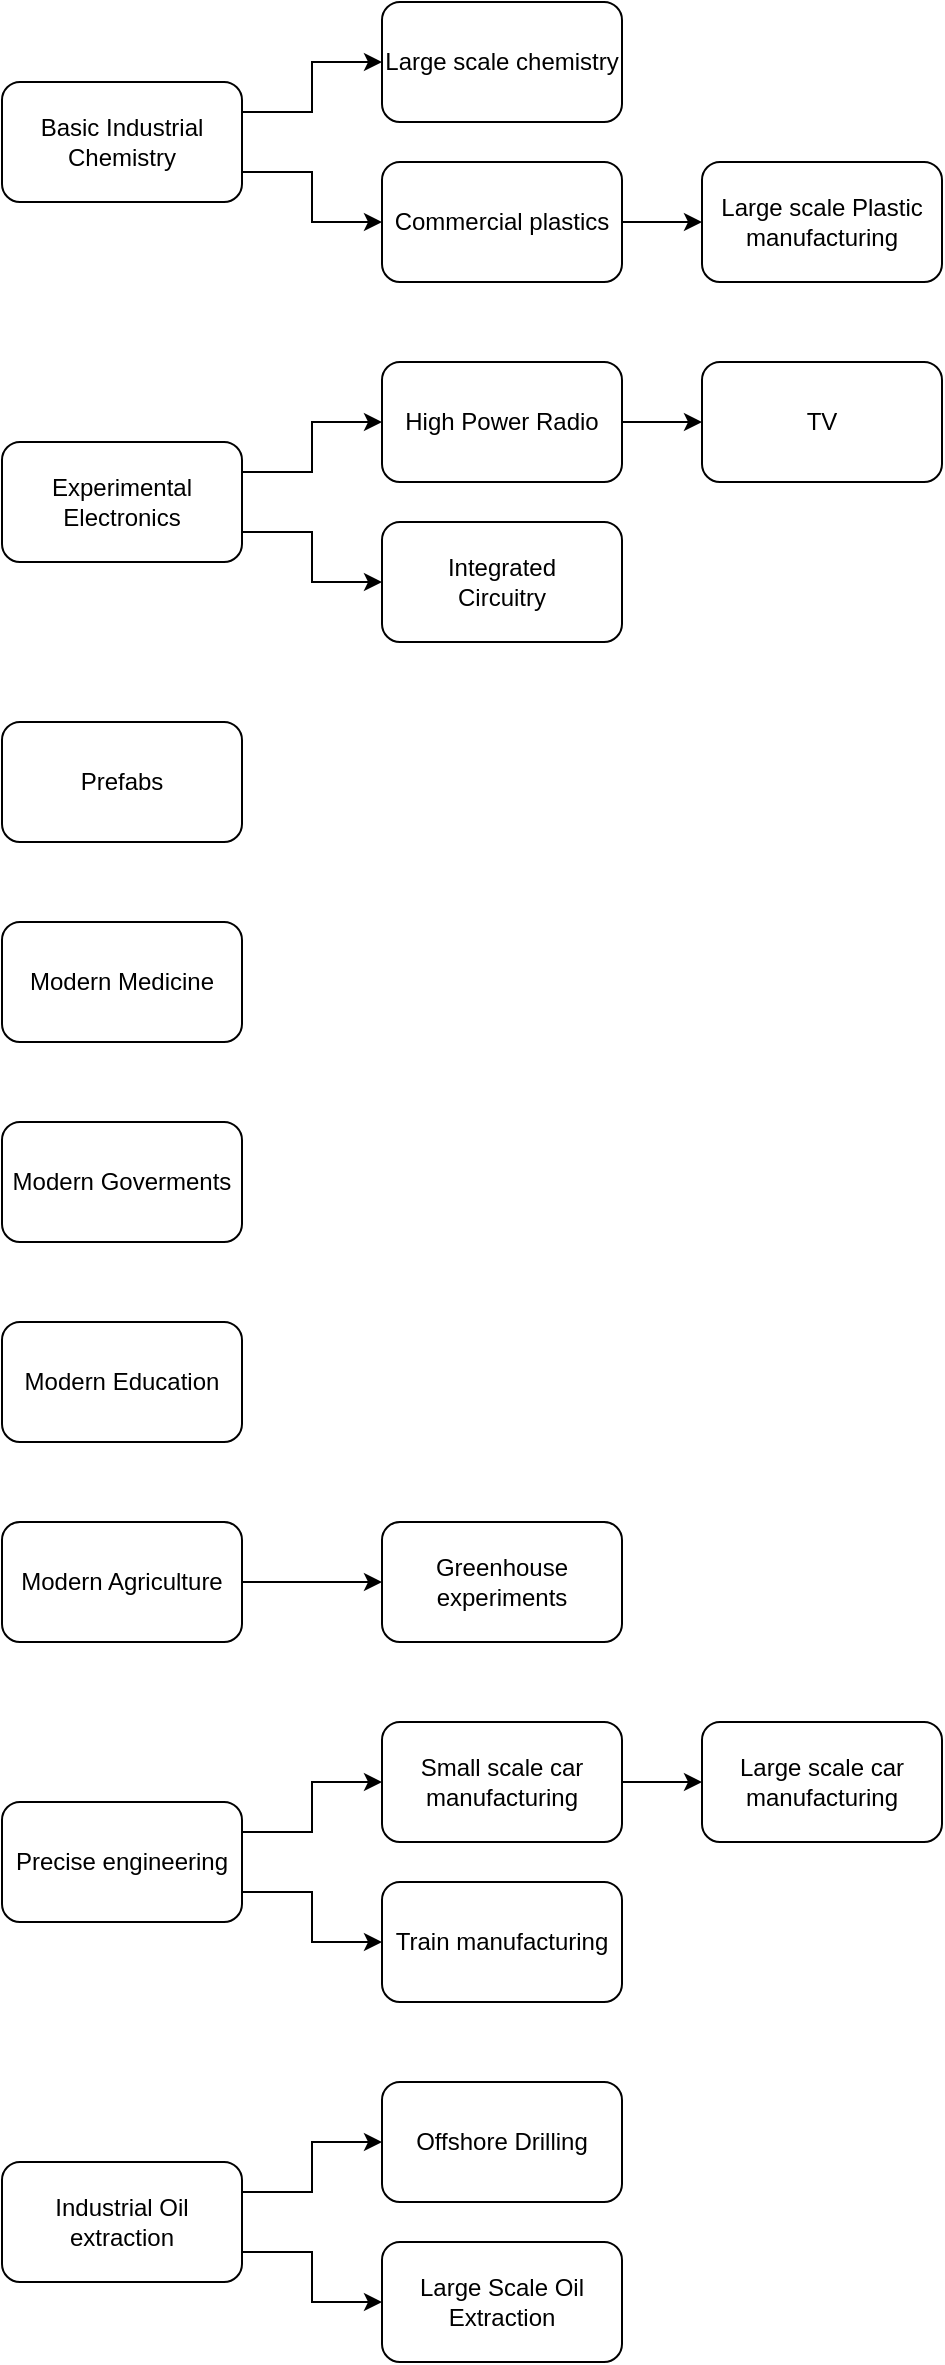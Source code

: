 <mxfile version="12.8.1" type="github">
  <diagram id="C5RBs43oDa-KdzZeNtuy" name="Page-1">
    <mxGraphModel dx="1038" dy="575" grid="1" gridSize="10" guides="1" tooltips="1" connect="1" arrows="1" fold="1" page="1" pageScale="1" pageWidth="827" pageHeight="1169" math="0" shadow="0">
      <root>
        <mxCell id="WIyWlLk6GJQsqaUBKTNV-0" />
        <mxCell id="WIyWlLk6GJQsqaUBKTNV-1" parent="WIyWlLk6GJQsqaUBKTNV-0" />
        <mxCell id="NFmhJHQ9qTfSH904lzhk-6" style="edgeStyle=orthogonalEdgeStyle;rounded=0;orthogonalLoop=1;jettySize=auto;html=1;exitX=1;exitY=0.75;exitDx=0;exitDy=0;entryX=0;entryY=0.5;entryDx=0;entryDy=0;" edge="1" parent="WIyWlLk6GJQsqaUBKTNV-1" source="NFmhJHQ9qTfSH904lzhk-0" target="NFmhJHQ9qTfSH904lzhk-4">
          <mxGeometry relative="1" as="geometry" />
        </mxCell>
        <mxCell id="NFmhJHQ9qTfSH904lzhk-8" style="edgeStyle=orthogonalEdgeStyle;rounded=0;orthogonalLoop=1;jettySize=auto;html=1;exitX=1;exitY=0.25;exitDx=0;exitDy=0;" edge="1" parent="WIyWlLk6GJQsqaUBKTNV-1" source="NFmhJHQ9qTfSH904lzhk-0" target="NFmhJHQ9qTfSH904lzhk-7">
          <mxGeometry relative="1" as="geometry" />
        </mxCell>
        <mxCell id="NFmhJHQ9qTfSH904lzhk-0" value="Basic Industrial Chemistry" style="rounded=1;whiteSpace=wrap;html=1;" vertex="1" parent="WIyWlLk6GJQsqaUBKTNV-1">
          <mxGeometry x="120" y="80" width="120" height="60" as="geometry" />
        </mxCell>
        <mxCell id="NFmhJHQ9qTfSH904lzhk-9" style="edgeStyle=orthogonalEdgeStyle;rounded=0;orthogonalLoop=1;jettySize=auto;html=1;exitX=1;exitY=0.25;exitDx=0;exitDy=0;" edge="1" parent="WIyWlLk6GJQsqaUBKTNV-1" source="NFmhJHQ9qTfSH904lzhk-1" target="NFmhJHQ9qTfSH904lzhk-2">
          <mxGeometry relative="1" as="geometry" />
        </mxCell>
        <mxCell id="NFmhJHQ9qTfSH904lzhk-10" style="edgeStyle=orthogonalEdgeStyle;rounded=0;orthogonalLoop=1;jettySize=auto;html=1;exitX=1;exitY=0.75;exitDx=0;exitDy=0;" edge="1" parent="WIyWlLk6GJQsqaUBKTNV-1" source="NFmhJHQ9qTfSH904lzhk-1" target="NFmhJHQ9qTfSH904lzhk-3">
          <mxGeometry relative="1" as="geometry" />
        </mxCell>
        <mxCell id="NFmhJHQ9qTfSH904lzhk-1" value="Experimental Electronics" style="rounded=1;whiteSpace=wrap;html=1;" vertex="1" parent="WIyWlLk6GJQsqaUBKTNV-1">
          <mxGeometry x="120" y="260" width="120" height="60" as="geometry" />
        </mxCell>
        <mxCell id="NFmhJHQ9qTfSH904lzhk-13" style="edgeStyle=orthogonalEdgeStyle;rounded=0;orthogonalLoop=1;jettySize=auto;html=1;exitX=1;exitY=0.5;exitDx=0;exitDy=0;entryX=0;entryY=0.5;entryDx=0;entryDy=0;" edge="1" parent="WIyWlLk6GJQsqaUBKTNV-1" source="NFmhJHQ9qTfSH904lzhk-2" target="NFmhJHQ9qTfSH904lzhk-11">
          <mxGeometry relative="1" as="geometry" />
        </mxCell>
        <mxCell id="NFmhJHQ9qTfSH904lzhk-2" value="High Power Radio" style="rounded=1;whiteSpace=wrap;html=1;" vertex="1" parent="WIyWlLk6GJQsqaUBKTNV-1">
          <mxGeometry x="310" y="220" width="120" height="60" as="geometry" />
        </mxCell>
        <mxCell id="NFmhJHQ9qTfSH904lzhk-3" value="Integrated&lt;br&gt;Circuitry" style="rounded=1;whiteSpace=wrap;html=1;" vertex="1" parent="WIyWlLk6GJQsqaUBKTNV-1">
          <mxGeometry x="310" y="300" width="120" height="60" as="geometry" />
        </mxCell>
        <mxCell id="NFmhJHQ9qTfSH904lzhk-17" style="edgeStyle=orthogonalEdgeStyle;rounded=0;orthogonalLoop=1;jettySize=auto;html=1;exitX=1;exitY=0.5;exitDx=0;exitDy=0;entryX=0;entryY=0.5;entryDx=0;entryDy=0;" edge="1" parent="WIyWlLk6GJQsqaUBKTNV-1" source="NFmhJHQ9qTfSH904lzhk-4" target="NFmhJHQ9qTfSH904lzhk-16">
          <mxGeometry relative="1" as="geometry" />
        </mxCell>
        <mxCell id="NFmhJHQ9qTfSH904lzhk-4" value="Commercial plastics&lt;br&gt;" style="rounded=1;whiteSpace=wrap;html=1;" vertex="1" parent="WIyWlLk6GJQsqaUBKTNV-1">
          <mxGeometry x="310" y="120" width="120" height="60" as="geometry" />
        </mxCell>
        <mxCell id="NFmhJHQ9qTfSH904lzhk-7" value="Large scale chemistry&lt;br&gt;" style="rounded=1;whiteSpace=wrap;html=1;" vertex="1" parent="WIyWlLk6GJQsqaUBKTNV-1">
          <mxGeometry x="310" y="40" width="120" height="60" as="geometry" />
        </mxCell>
        <mxCell id="NFmhJHQ9qTfSH904lzhk-11" value="TV" style="rounded=1;whiteSpace=wrap;html=1;" vertex="1" parent="WIyWlLk6GJQsqaUBKTNV-1">
          <mxGeometry x="470" y="220" width="120" height="60" as="geometry" />
        </mxCell>
        <mxCell id="NFmhJHQ9qTfSH904lzhk-14" value="Modern Medicine" style="rounded=1;whiteSpace=wrap;html=1;" vertex="1" parent="WIyWlLk6GJQsqaUBKTNV-1">
          <mxGeometry x="120" y="500" width="120" height="60" as="geometry" />
        </mxCell>
        <mxCell id="NFmhJHQ9qTfSH904lzhk-15" value="Modern Goverments" style="rounded=1;whiteSpace=wrap;html=1;" vertex="1" parent="WIyWlLk6GJQsqaUBKTNV-1">
          <mxGeometry x="120" y="600" width="120" height="60" as="geometry" />
        </mxCell>
        <mxCell id="NFmhJHQ9qTfSH904lzhk-16" value="Large scale Plastic manufacturing" style="rounded=1;whiteSpace=wrap;html=1;" vertex="1" parent="WIyWlLk6GJQsqaUBKTNV-1">
          <mxGeometry x="470" y="120" width="120" height="60" as="geometry" />
        </mxCell>
        <mxCell id="NFmhJHQ9qTfSH904lzhk-18" value="Prefabs" style="rounded=1;whiteSpace=wrap;html=1;" vertex="1" parent="WIyWlLk6GJQsqaUBKTNV-1">
          <mxGeometry x="120" y="400" width="120" height="60" as="geometry" />
        </mxCell>
        <mxCell id="NFmhJHQ9qTfSH904lzhk-19" value="Modern Education" style="rounded=1;whiteSpace=wrap;html=1;" vertex="1" parent="WIyWlLk6GJQsqaUBKTNV-1">
          <mxGeometry x="120" y="700" width="120" height="60" as="geometry" />
        </mxCell>
        <mxCell id="NFmhJHQ9qTfSH904lzhk-22" style="edgeStyle=orthogonalEdgeStyle;rounded=0;orthogonalLoop=1;jettySize=auto;html=1;exitX=1;exitY=0.5;exitDx=0;exitDy=0;entryX=0;entryY=0.5;entryDx=0;entryDy=0;" edge="1" parent="WIyWlLk6GJQsqaUBKTNV-1" source="NFmhJHQ9qTfSH904lzhk-20" target="NFmhJHQ9qTfSH904lzhk-21">
          <mxGeometry relative="1" as="geometry" />
        </mxCell>
        <mxCell id="NFmhJHQ9qTfSH904lzhk-20" value="Modern Agriculture" style="rounded=1;whiteSpace=wrap;html=1;" vertex="1" parent="WIyWlLk6GJQsqaUBKTNV-1">
          <mxGeometry x="120" y="800" width="120" height="60" as="geometry" />
        </mxCell>
        <mxCell id="NFmhJHQ9qTfSH904lzhk-21" value="Greenhouse experiments" style="rounded=1;whiteSpace=wrap;html=1;" vertex="1" parent="WIyWlLk6GJQsqaUBKTNV-1">
          <mxGeometry x="310" y="800" width="120" height="60" as="geometry" />
        </mxCell>
        <mxCell id="NFmhJHQ9qTfSH904lzhk-26" style="edgeStyle=orthogonalEdgeStyle;rounded=0;orthogonalLoop=1;jettySize=auto;html=1;exitX=1;exitY=0.75;exitDx=0;exitDy=0;entryX=0;entryY=0.5;entryDx=0;entryDy=0;" edge="1" parent="WIyWlLk6GJQsqaUBKTNV-1" source="NFmhJHQ9qTfSH904lzhk-23" target="NFmhJHQ9qTfSH904lzhk-25">
          <mxGeometry relative="1" as="geometry" />
        </mxCell>
        <mxCell id="NFmhJHQ9qTfSH904lzhk-27" style="edgeStyle=orthogonalEdgeStyle;rounded=0;orthogonalLoop=1;jettySize=auto;html=1;exitX=1;exitY=0.25;exitDx=0;exitDy=0;entryX=0;entryY=0.5;entryDx=0;entryDy=0;" edge="1" parent="WIyWlLk6GJQsqaUBKTNV-1" source="NFmhJHQ9qTfSH904lzhk-23" target="NFmhJHQ9qTfSH904lzhk-24">
          <mxGeometry relative="1" as="geometry" />
        </mxCell>
        <mxCell id="NFmhJHQ9qTfSH904lzhk-23" value="&lt;div&gt;Precise engineering&lt;/div&gt;" style="rounded=1;whiteSpace=wrap;html=1;" vertex="1" parent="WIyWlLk6GJQsqaUBKTNV-1">
          <mxGeometry x="120" y="940" width="120" height="60" as="geometry" />
        </mxCell>
        <mxCell id="NFmhJHQ9qTfSH904lzhk-29" style="edgeStyle=orthogonalEdgeStyle;rounded=0;orthogonalLoop=1;jettySize=auto;html=1;exitX=1;exitY=0.5;exitDx=0;exitDy=0;entryX=0;entryY=0.5;entryDx=0;entryDy=0;" edge="1" parent="WIyWlLk6GJQsqaUBKTNV-1" source="NFmhJHQ9qTfSH904lzhk-24" target="NFmhJHQ9qTfSH904lzhk-28">
          <mxGeometry relative="1" as="geometry" />
        </mxCell>
        <mxCell id="NFmhJHQ9qTfSH904lzhk-24" value="Small scale car manufacturing" style="rounded=1;whiteSpace=wrap;html=1;" vertex="1" parent="WIyWlLk6GJQsqaUBKTNV-1">
          <mxGeometry x="310" y="900" width="120" height="60" as="geometry" />
        </mxCell>
        <mxCell id="NFmhJHQ9qTfSH904lzhk-25" value="Train manufacturing" style="rounded=1;whiteSpace=wrap;html=1;" vertex="1" parent="WIyWlLk6GJQsqaUBKTNV-1">
          <mxGeometry x="310" y="980" width="120" height="60" as="geometry" />
        </mxCell>
        <mxCell id="NFmhJHQ9qTfSH904lzhk-28" value="Large scale car manufacturing" style="rounded=1;whiteSpace=wrap;html=1;" vertex="1" parent="WIyWlLk6GJQsqaUBKTNV-1">
          <mxGeometry x="470" y="900" width="120" height="60" as="geometry" />
        </mxCell>
        <mxCell id="NFmhJHQ9qTfSH904lzhk-33" style="edgeStyle=orthogonalEdgeStyle;rounded=0;orthogonalLoop=1;jettySize=auto;html=1;exitX=1;exitY=0.25;exitDx=0;exitDy=0;entryX=0;entryY=0.5;entryDx=0;entryDy=0;" edge="1" parent="WIyWlLk6GJQsqaUBKTNV-1" source="NFmhJHQ9qTfSH904lzhk-30" target="NFmhJHQ9qTfSH904lzhk-31">
          <mxGeometry relative="1" as="geometry" />
        </mxCell>
        <mxCell id="NFmhJHQ9qTfSH904lzhk-34" style="edgeStyle=orthogonalEdgeStyle;rounded=0;orthogonalLoop=1;jettySize=auto;html=1;exitX=1;exitY=0.75;exitDx=0;exitDy=0;entryX=0;entryY=0.5;entryDx=0;entryDy=0;" edge="1" parent="WIyWlLk6GJQsqaUBKTNV-1" source="NFmhJHQ9qTfSH904lzhk-30" target="NFmhJHQ9qTfSH904lzhk-32">
          <mxGeometry relative="1" as="geometry" />
        </mxCell>
        <mxCell id="NFmhJHQ9qTfSH904lzhk-30" value="Industrial Oil extraction" style="rounded=1;whiteSpace=wrap;html=1;" vertex="1" parent="WIyWlLk6GJQsqaUBKTNV-1">
          <mxGeometry x="120" y="1120" width="120" height="60" as="geometry" />
        </mxCell>
        <mxCell id="NFmhJHQ9qTfSH904lzhk-31" value="Offshore Drilling" style="rounded=1;whiteSpace=wrap;html=1;" vertex="1" parent="WIyWlLk6GJQsqaUBKTNV-1">
          <mxGeometry x="310" y="1080" width="120" height="60" as="geometry" />
        </mxCell>
        <mxCell id="NFmhJHQ9qTfSH904lzhk-32" value="Large Scale Oil Extraction" style="rounded=1;whiteSpace=wrap;html=1;" vertex="1" parent="WIyWlLk6GJQsqaUBKTNV-1">
          <mxGeometry x="310" y="1160" width="120" height="60" as="geometry" />
        </mxCell>
      </root>
    </mxGraphModel>
  </diagram>
</mxfile>
